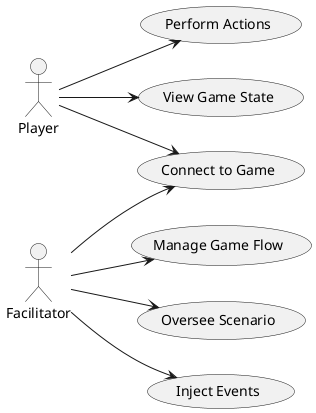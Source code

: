 @startuml scenario

!define PlayerActor(actor)
!define FacilitatorActor(actor)

PlayerActor(Player)
FacilitatorActor(Facilitator)

left to right direction

usecase "Connect to Game" as CG
usecase "Perform Actions" as PA
usecase "View Game State" as VG
usecase "Manage Game Flow" as MG
usecase "Oversee Scenario" as OS
usecase "Inject Events" as IE

Player --> CG
Player --> PA
Player --> VG
Facilitator --> CG
Facilitator --> MG
Facilitator --> OS
Facilitator --> IE

@enduml